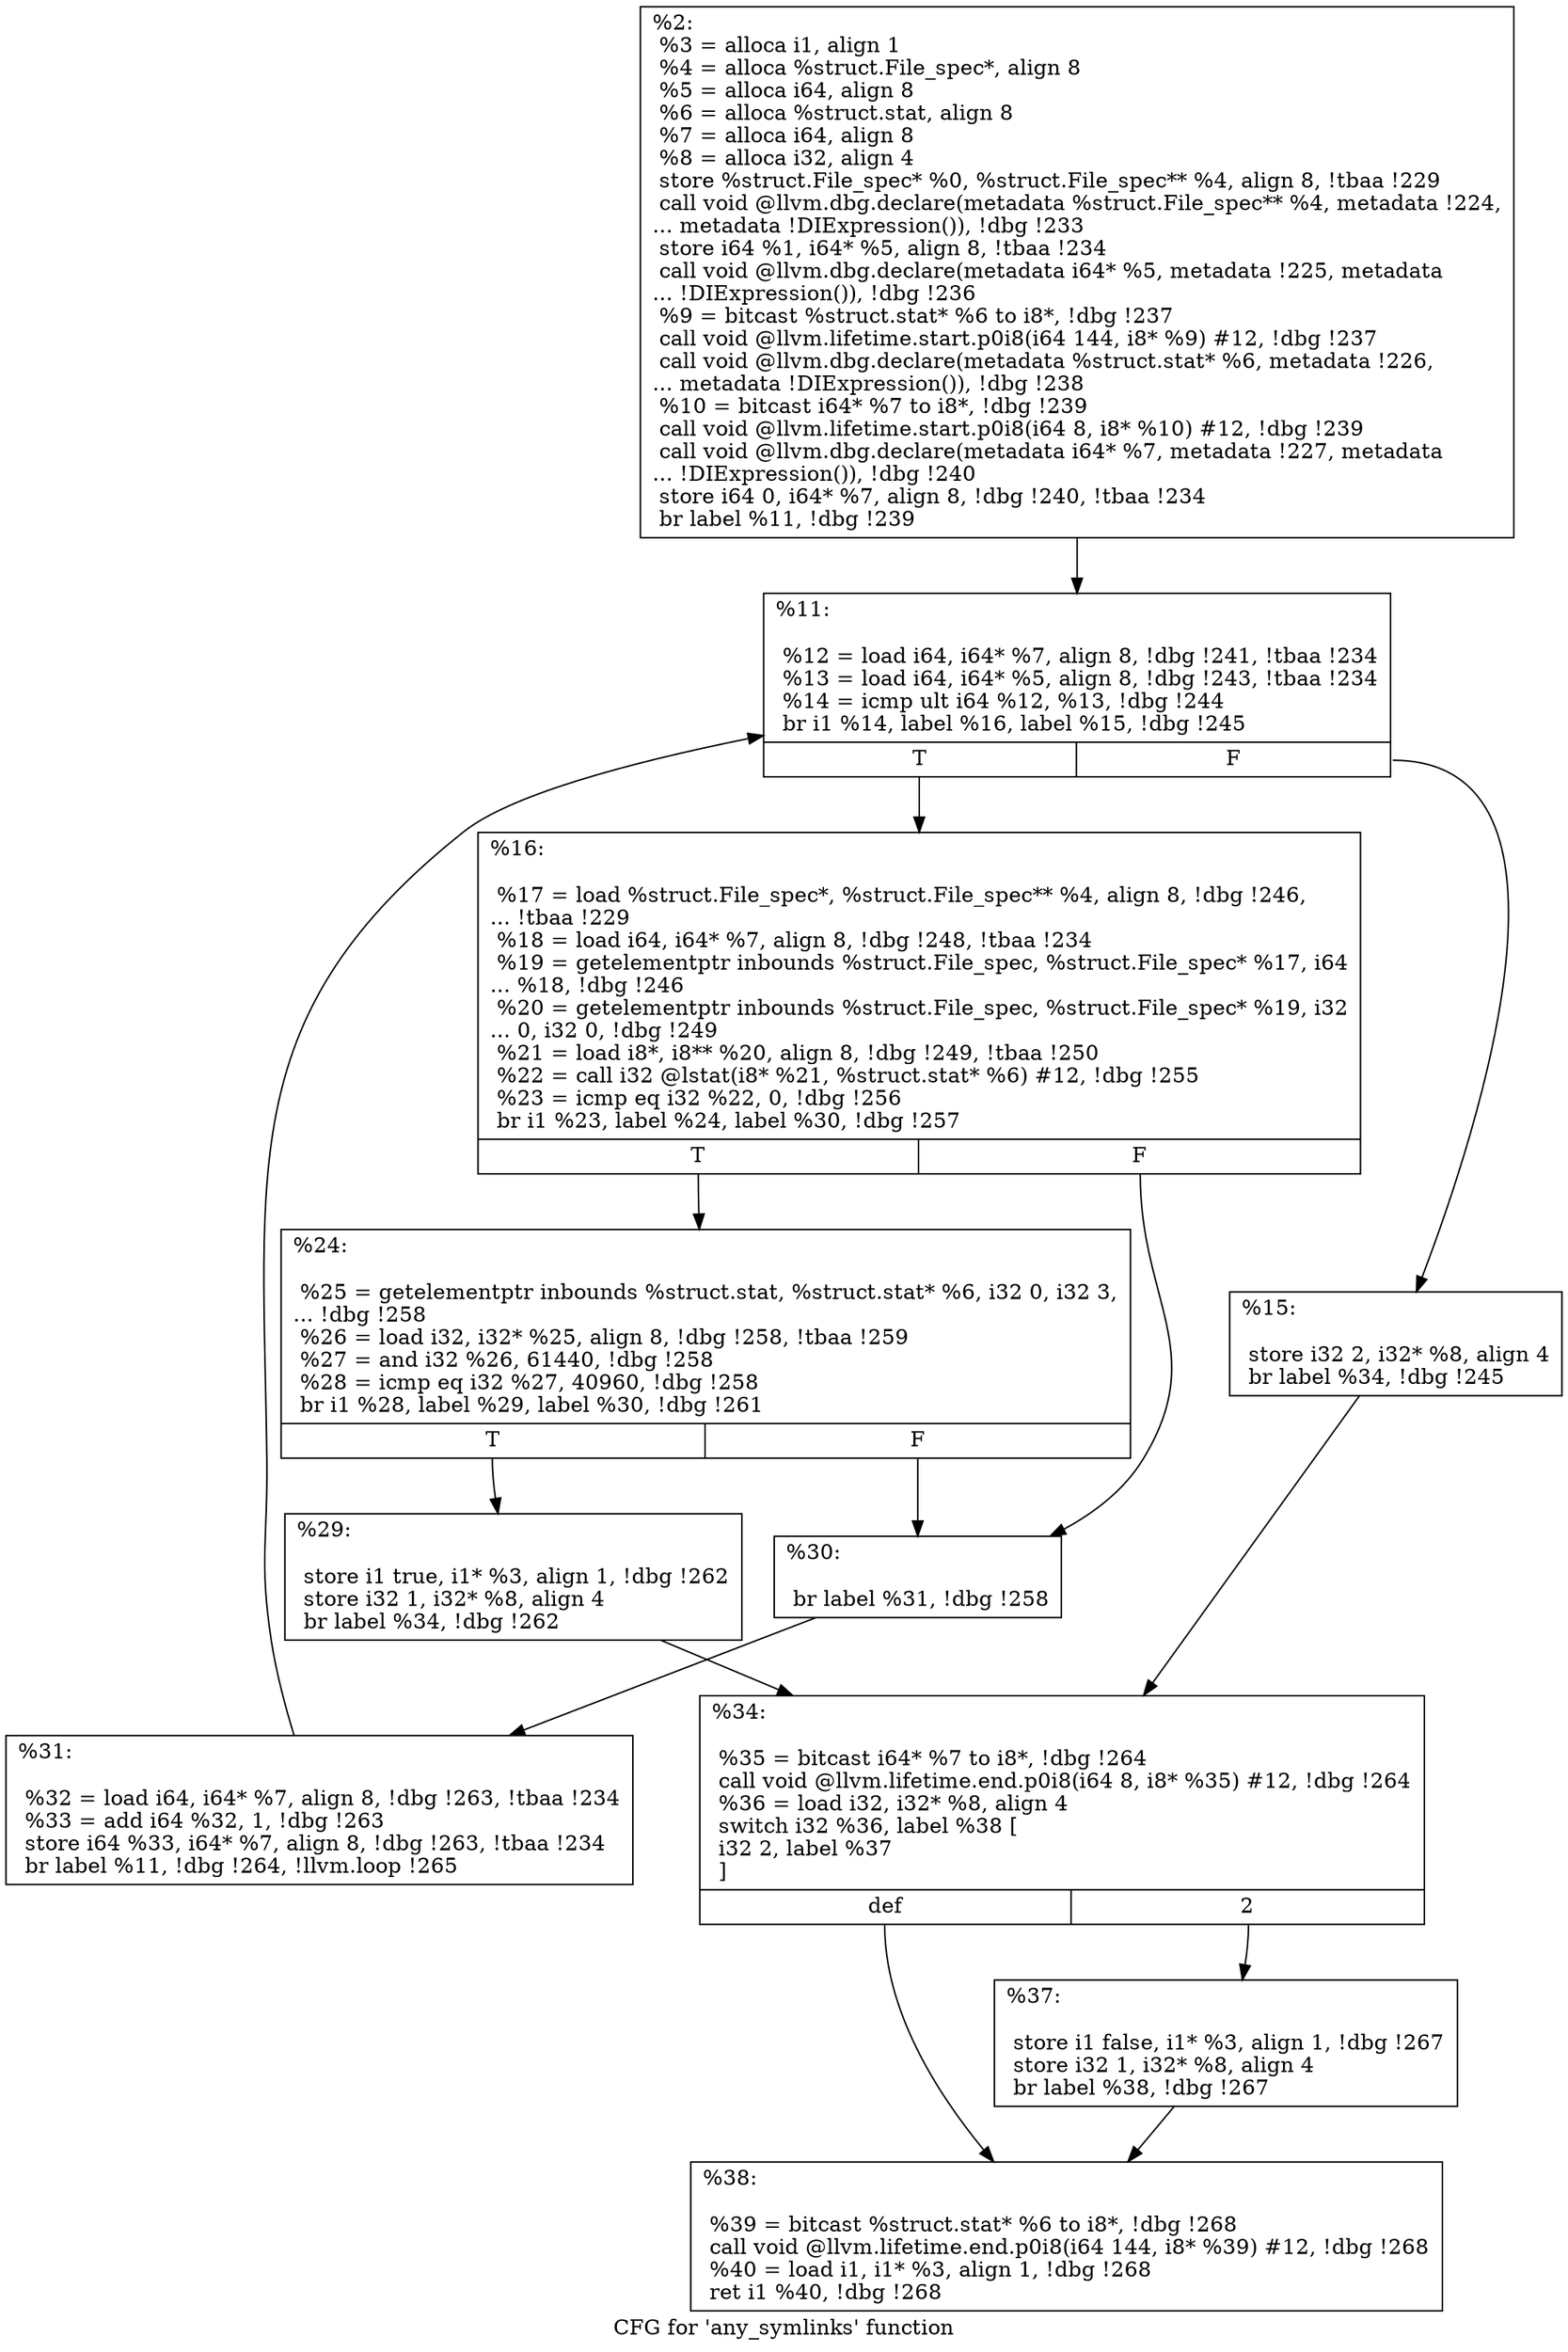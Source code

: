 digraph "CFG for 'any_symlinks' function" {
	label="CFG for 'any_symlinks' function";

	Node0x13e0510 [shape=record,label="{%2:\l  %3 = alloca i1, align 1\l  %4 = alloca %struct.File_spec*, align 8\l  %5 = alloca i64, align 8\l  %6 = alloca %struct.stat, align 8\l  %7 = alloca i64, align 8\l  %8 = alloca i32, align 4\l  store %struct.File_spec* %0, %struct.File_spec** %4, align 8, !tbaa !229\l  call void @llvm.dbg.declare(metadata %struct.File_spec** %4, metadata !224,\l... metadata !DIExpression()), !dbg !233\l  store i64 %1, i64* %5, align 8, !tbaa !234\l  call void @llvm.dbg.declare(metadata i64* %5, metadata !225, metadata\l... !DIExpression()), !dbg !236\l  %9 = bitcast %struct.stat* %6 to i8*, !dbg !237\l  call void @llvm.lifetime.start.p0i8(i64 144, i8* %9) #12, !dbg !237\l  call void @llvm.dbg.declare(metadata %struct.stat* %6, metadata !226,\l... metadata !DIExpression()), !dbg !238\l  %10 = bitcast i64* %7 to i8*, !dbg !239\l  call void @llvm.lifetime.start.p0i8(i64 8, i8* %10) #12, !dbg !239\l  call void @llvm.dbg.declare(metadata i64* %7, metadata !227, metadata\l... !DIExpression()), !dbg !240\l  store i64 0, i64* %7, align 8, !dbg !240, !tbaa !234\l  br label %11, !dbg !239\l}"];
	Node0x13e0510 -> Node0x13e0620;
	Node0x13e0620 [shape=record,label="{%11:\l\l  %12 = load i64, i64* %7, align 8, !dbg !241, !tbaa !234\l  %13 = load i64, i64* %5, align 8, !dbg !243, !tbaa !234\l  %14 = icmp ult i64 %12, %13, !dbg !244\l  br i1 %14, label %16, label %15, !dbg !245\l|{<s0>T|<s1>F}}"];
	Node0x13e0620:s0 -> Node0x13e06c0;
	Node0x13e0620:s1 -> Node0x13e0670;
	Node0x13e0670 [shape=record,label="{%15:\l\l  store i32 2, i32* %8, align 4\l  br label %34, !dbg !245\l}"];
	Node0x13e0670 -> Node0x13e0850;
	Node0x13e06c0 [shape=record,label="{%16:\l\l  %17 = load %struct.File_spec*, %struct.File_spec** %4, align 8, !dbg !246,\l... !tbaa !229\l  %18 = load i64, i64* %7, align 8, !dbg !248, !tbaa !234\l  %19 = getelementptr inbounds %struct.File_spec, %struct.File_spec* %17, i64\l... %18, !dbg !246\l  %20 = getelementptr inbounds %struct.File_spec, %struct.File_spec* %19, i32\l... 0, i32 0, !dbg !249\l  %21 = load i8*, i8** %20, align 8, !dbg !249, !tbaa !250\l  %22 = call i32 @lstat(i8* %21, %struct.stat* %6) #12, !dbg !255\l  %23 = icmp eq i32 %22, 0, !dbg !256\l  br i1 %23, label %24, label %30, !dbg !257\l|{<s0>T|<s1>F}}"];
	Node0x13e06c0:s0 -> Node0x13e0710;
	Node0x13e06c0:s1 -> Node0x13e07b0;
	Node0x13e0710 [shape=record,label="{%24:\l\l  %25 = getelementptr inbounds %struct.stat, %struct.stat* %6, i32 0, i32 3,\l... !dbg !258\l  %26 = load i32, i32* %25, align 8, !dbg !258, !tbaa !259\l  %27 = and i32 %26, 61440, !dbg !258\l  %28 = icmp eq i32 %27, 40960, !dbg !258\l  br i1 %28, label %29, label %30, !dbg !261\l|{<s0>T|<s1>F}}"];
	Node0x13e0710:s0 -> Node0x13e0760;
	Node0x13e0710:s1 -> Node0x13e07b0;
	Node0x13e0760 [shape=record,label="{%29:\l\l  store i1 true, i1* %3, align 1, !dbg !262\l  store i32 1, i32* %8, align 4\l  br label %34, !dbg !262\l}"];
	Node0x13e0760 -> Node0x13e0850;
	Node0x13e07b0 [shape=record,label="{%30:\l\l  br label %31, !dbg !258\l}"];
	Node0x13e07b0 -> Node0x13e0800;
	Node0x13e0800 [shape=record,label="{%31:\l\l  %32 = load i64, i64* %7, align 8, !dbg !263, !tbaa !234\l  %33 = add i64 %32, 1, !dbg !263\l  store i64 %33, i64* %7, align 8, !dbg !263, !tbaa !234\l  br label %11, !dbg !264, !llvm.loop !265\l}"];
	Node0x13e0800 -> Node0x13e0620;
	Node0x13e0850 [shape=record,label="{%34:\l\l  %35 = bitcast i64* %7 to i8*, !dbg !264\l  call void @llvm.lifetime.end.p0i8(i64 8, i8* %35) #12, !dbg !264\l  %36 = load i32, i32* %8, align 4\l  switch i32 %36, label %38 [\l    i32 2, label %37\l  ]\l|{<s0>def|<s1>2}}"];
	Node0x13e0850:s0 -> Node0x13e08f0;
	Node0x13e0850:s1 -> Node0x13e08a0;
	Node0x13e08a0 [shape=record,label="{%37:\l\l  store i1 false, i1* %3, align 1, !dbg !267\l  store i32 1, i32* %8, align 4\l  br label %38, !dbg !267\l}"];
	Node0x13e08a0 -> Node0x13e08f0;
	Node0x13e08f0 [shape=record,label="{%38:\l\l  %39 = bitcast %struct.stat* %6 to i8*, !dbg !268\l  call void @llvm.lifetime.end.p0i8(i64 144, i8* %39) #12, !dbg !268\l  %40 = load i1, i1* %3, align 1, !dbg !268\l  ret i1 %40, !dbg !268\l}"];
}
